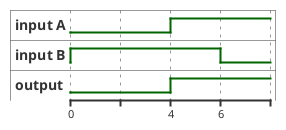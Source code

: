 @startuml
binary "input A" as W0
binary "input B" as W1
binary "output" as W2

@0
W0 is {low,high} 
W1 is {low,high} 
W2 is {low,high} 

@0
W0 is low

@6
W1 is low

@0
W2 is low

W1 is high

@4
W0 is high

@4
W2 is high

@enduml

